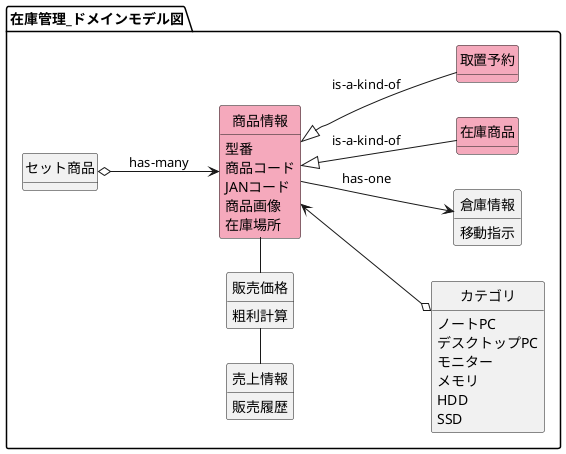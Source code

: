 @startuml domainmodel
left to right direction

hide circle
hide method



' 正規社員 -[hidden]- 非正規社員


' package マスタ管理_ドメインモデル図 {
'   class ベンチマークマスタ
'   class 商品情報
'   class 売上情報
'   class 販売履歴
'   class 従業員情報
'   class 店舗情報
'   class 権限

'   ' 正規社員 - ベンチマークマスタ
' }

package 在庫管理_ドメインモデル図 {

  class 商品情報 #F5A9BC
  class カテゴリ
  class 倉庫情報
  class 在庫商品 #F5A9BC
  class セット商品
  class 取置予約 #F5A9BC
  ' class 粗利計算
  class 販売価格
  class 売上情報
  ' class 販売履歴
  ' mix_actor 従業員


  商品情報 : 型番
  商品情報 : 商品コード
  商品情報 : JANコード
  商品情報 : 商品画像
  商品情報 : 在庫場所
  カテゴリ : ノートPC
  カテゴリ : デスクトップPC
  カテゴリ : モニター
  カテゴリ : メモリ
  カテゴリ : HDD
  カテゴリ : SSD
  売上情報 : 販売履歴
  販売価格 : 粗利計算
  倉庫情報 : 移動指示
'   ' 商品 : 価格

  ' 従業員 -> ログイン : has-one

  ' ユーザ --> カート
  ' カート o--> 商品 : has-many
  ' 商品 <--o カテゴリ
  ' ユーザ o--> 注文
  ' 注文 o--> 商品
  ' ユーザ --> ウィッシュリスト
  ' ウィッシュリスト o--> 商品
  ' ユーザ o--> レビュー
  ' レビュー <--o 商品
  セット商品 o--> 商品情報 : has-many
  商品情報 --> 倉庫情報 : has-one
  商品情報 <|-- 取置予約 : is-a-kind-of
  商品情報 <|-- 在庫商品 : is-a-kind-of
  商品情報 <--o カテゴリ
  販売価格 -left- 売上情報
  ' 販売価格 -up- 粗利計算
  商品情報 -left- 販売価格
  ' 販売価格 -[hidden]up- 売上情報
  

}

' package 従業員内容 {
'   mix_actor 正規社員
'   mix_actor 非正規社員
' }
' 在庫管理_ドメインモデル図 -[hidden]down- 従業員内容

@enduml
